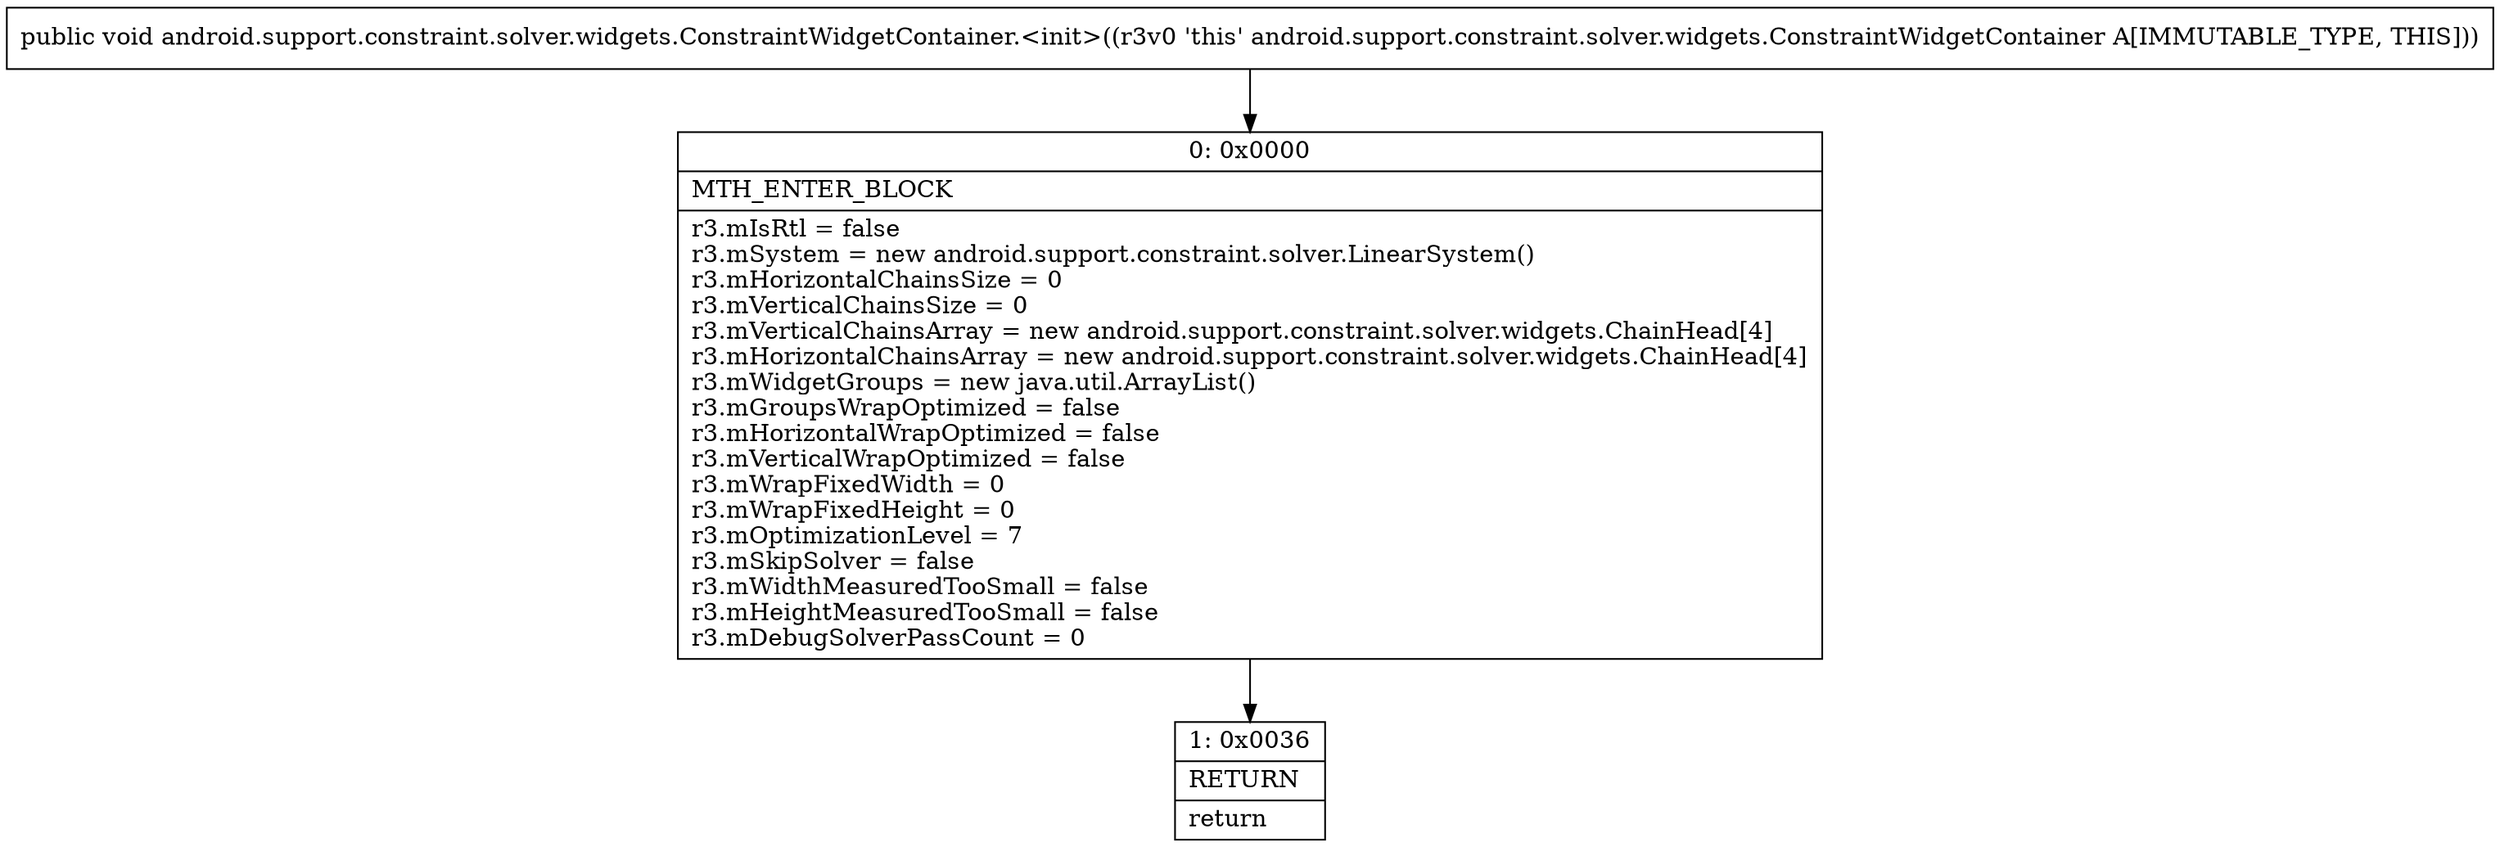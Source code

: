 digraph "CFG forandroid.support.constraint.solver.widgets.ConstraintWidgetContainer.\<init\>()V" {
Node_0 [shape=record,label="{0\:\ 0x0000|MTH_ENTER_BLOCK\l|r3.mIsRtl = false\lr3.mSystem = new android.support.constraint.solver.LinearSystem()\lr3.mHorizontalChainsSize = 0\lr3.mVerticalChainsSize = 0\lr3.mVerticalChainsArray = new android.support.constraint.solver.widgets.ChainHead[4]\lr3.mHorizontalChainsArray = new android.support.constraint.solver.widgets.ChainHead[4]\lr3.mWidgetGroups = new java.util.ArrayList()\lr3.mGroupsWrapOptimized = false\lr3.mHorizontalWrapOptimized = false\lr3.mVerticalWrapOptimized = false\lr3.mWrapFixedWidth = 0\lr3.mWrapFixedHeight = 0\lr3.mOptimizationLevel = 7\lr3.mSkipSolver = false\lr3.mWidthMeasuredTooSmall = false\lr3.mHeightMeasuredTooSmall = false\lr3.mDebugSolverPassCount = 0\l}"];
Node_1 [shape=record,label="{1\:\ 0x0036|RETURN\l|return\l}"];
MethodNode[shape=record,label="{public void android.support.constraint.solver.widgets.ConstraintWidgetContainer.\<init\>((r3v0 'this' android.support.constraint.solver.widgets.ConstraintWidgetContainer A[IMMUTABLE_TYPE, THIS])) }"];
MethodNode -> Node_0;
Node_0 -> Node_1;
}

